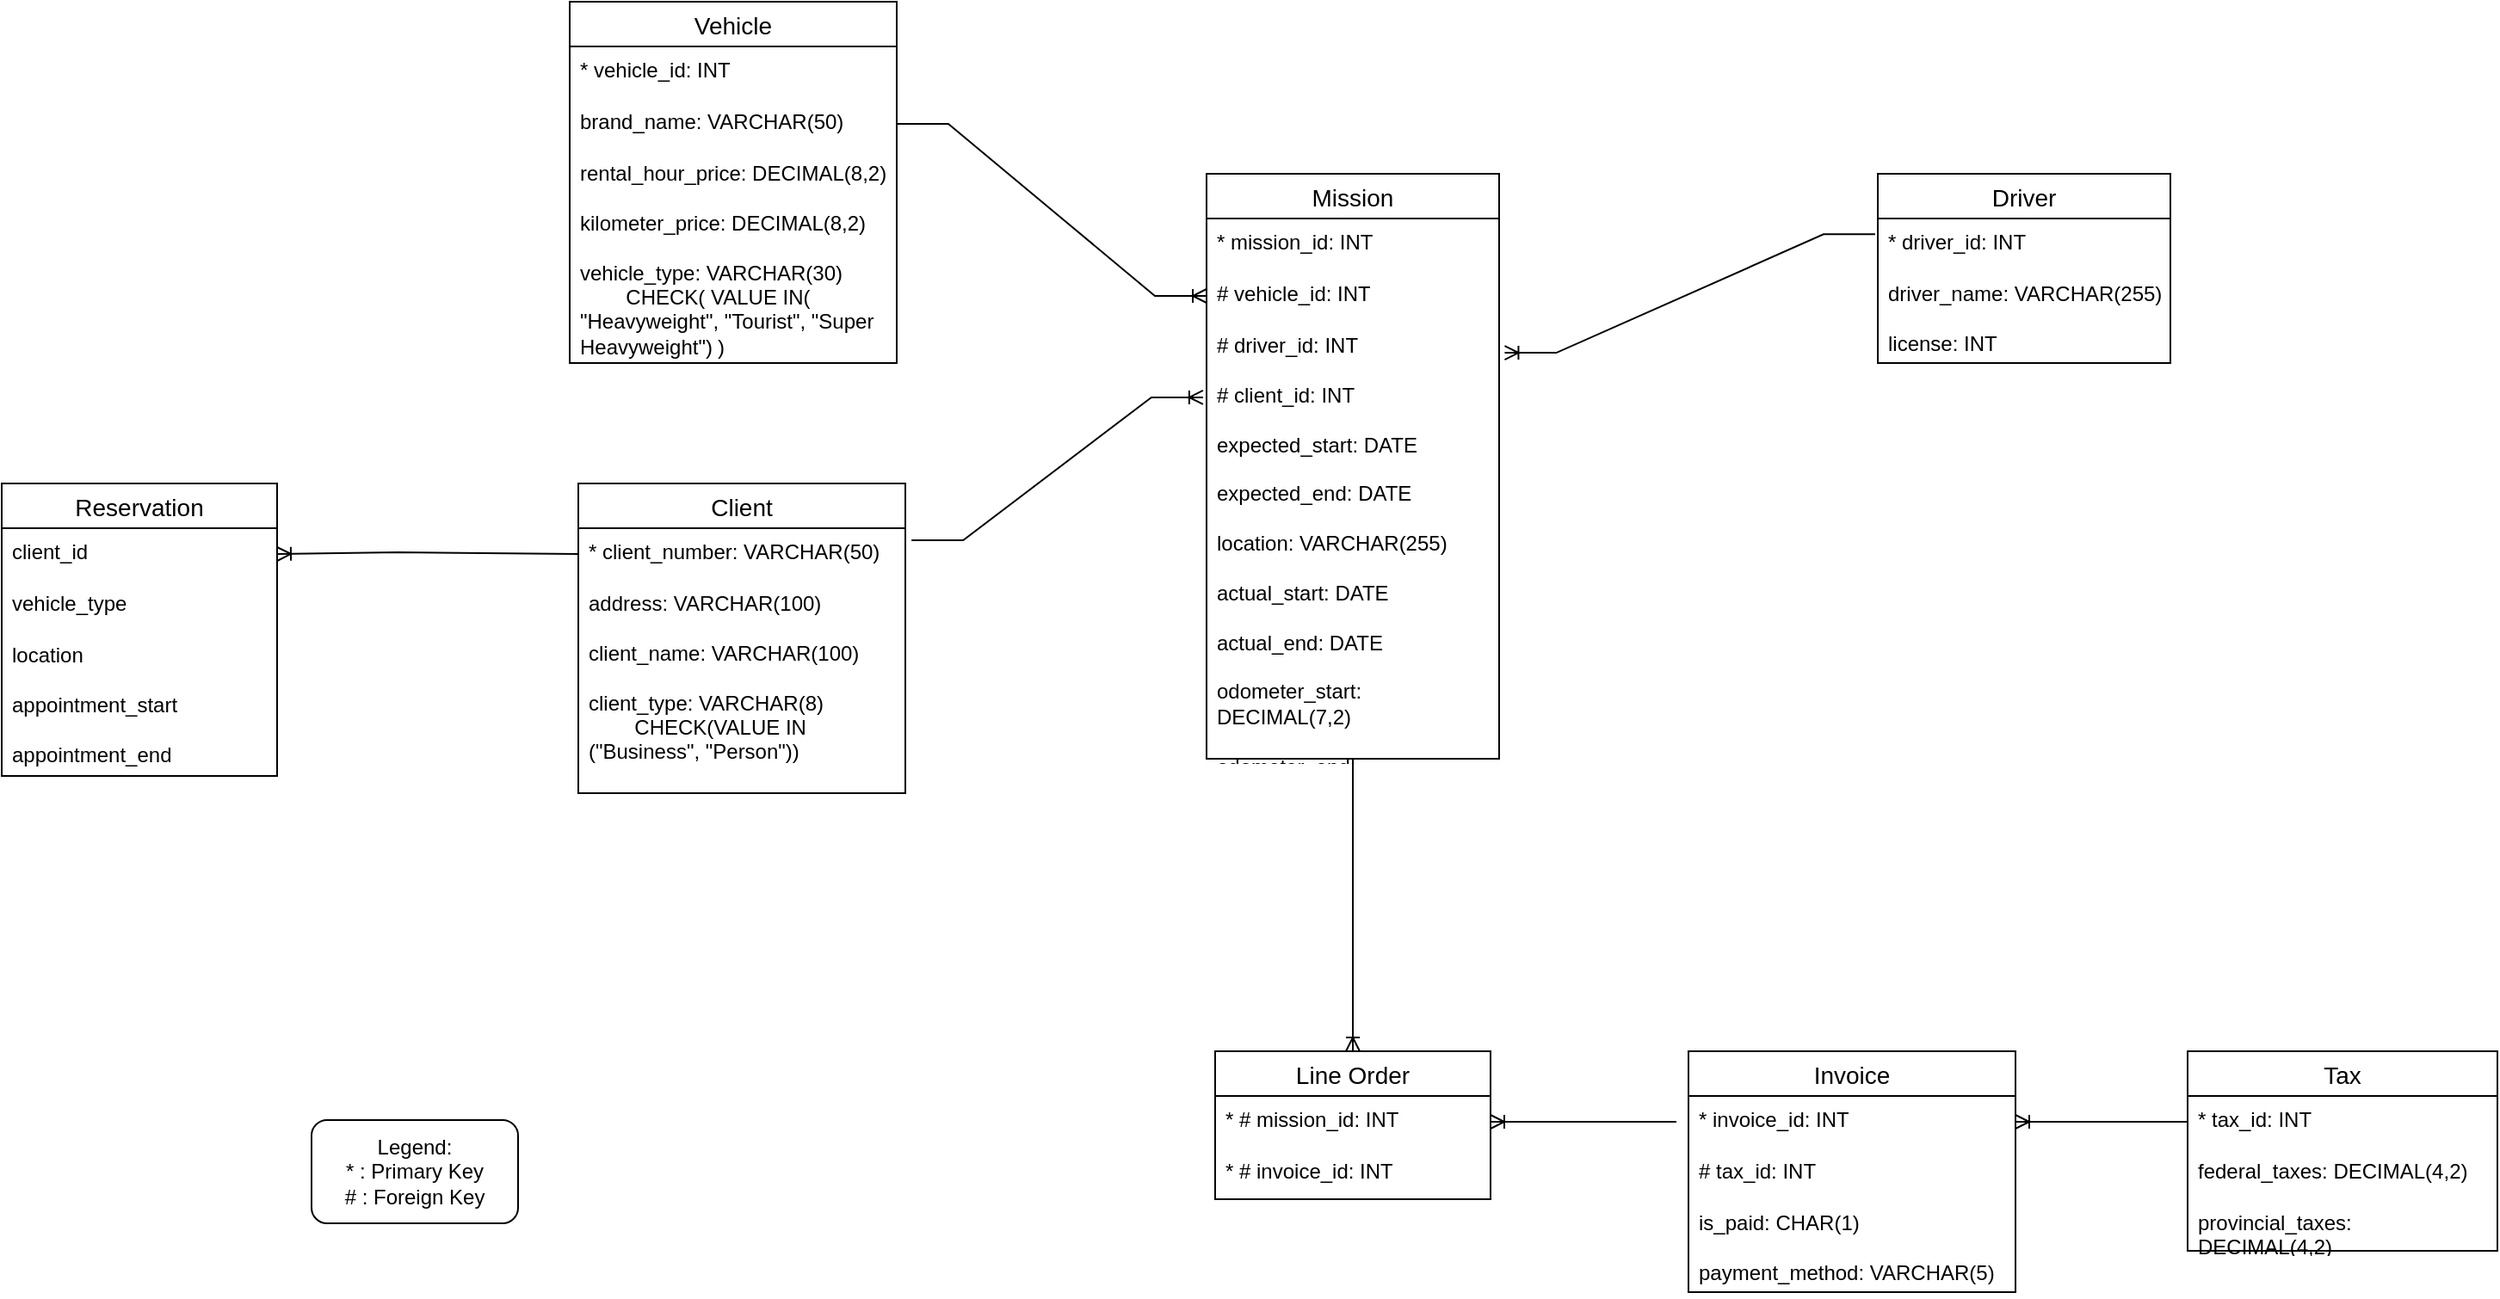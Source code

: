 <mxfile version="22.1.3" type="device">
  <diagram name="Page-1" id="cJZPm_-N0jz2pwpiDgFU">
    <mxGraphModel dx="1900" dy="511" grid="1" gridSize="10" guides="1" tooltips="1" connect="1" arrows="1" fold="1" page="1" pageScale="1" pageWidth="850" pageHeight="1100" math="0" shadow="0">
      <root>
        <mxCell id="0" />
        <mxCell id="1" parent="0" />
        <mxCell id="O5mIQ4d8pC3eldP-5ByP-1" value="Mission" style="swimlane;fontStyle=0;childLayout=stackLayout;horizontal=1;startSize=26;horizontalStack=0;resizeParent=1;resizeParentMax=0;resizeLast=0;collapsible=1;marginBottom=0;align=center;fontSize=14;" vertex="1" parent="1">
          <mxGeometry x="150" y="370" width="170" height="340" as="geometry" />
        </mxCell>
        <mxCell id="O5mIQ4d8pC3eldP-5ByP-2" value="* mission_id: INT" style="text;strokeColor=none;fillColor=none;spacingLeft=4;spacingRight=4;overflow=hidden;rotatable=0;points=[[0,0.5],[1,0.5]];portConstraint=eastwest;fontSize=12;whiteSpace=wrap;html=1;" vertex="1" parent="O5mIQ4d8pC3eldP-5ByP-1">
          <mxGeometry y="26" width="170" height="30" as="geometry" />
        </mxCell>
        <mxCell id="O5mIQ4d8pC3eldP-5ByP-3" value="# vehicle_id: INT&lt;br&gt;&lt;div&gt;&lt;br&gt;&lt;/div&gt;" style="text;strokeColor=none;fillColor=none;spacingLeft=4;spacingRight=4;overflow=hidden;rotatable=0;points=[[0,0.5],[1,0.5]];portConstraint=eastwest;fontSize=12;whiteSpace=wrap;html=1;" vertex="1" parent="O5mIQ4d8pC3eldP-5ByP-1">
          <mxGeometry y="56" width="170" height="30" as="geometry" />
        </mxCell>
        <mxCell id="O5mIQ4d8pC3eldP-5ByP-4" value="&lt;div&gt;# driver_id: INT&lt;br&gt;&lt;/div&gt;&lt;div&gt;&lt;br&gt;&lt;/div&gt;&lt;div&gt;# client_id: INT&lt;br&gt;&lt;/div&gt;&lt;div&gt;&lt;br&gt;&lt;/div&gt;&lt;div&gt;expected_start: DATE&lt;br&gt;&lt;/div&gt;&lt;div&gt;&lt;br&gt;&lt;/div&gt;&lt;div&gt;expected_end: DATE&lt;br&gt;&lt;/div&gt;&lt;div&gt;&lt;br&gt;&lt;/div&gt;&lt;div&gt;location: VARCHAR(255)&lt;br&gt;&lt;/div&gt;&lt;div&gt;&lt;br&gt;&lt;/div&gt;&lt;div&gt;actual_start: DATE&lt;br&gt;&lt;/div&gt;&lt;div&gt;&lt;br&gt;&lt;/div&gt;&lt;div&gt;actual_end: DATE&lt;br&gt;&lt;/div&gt;&lt;div&gt;&lt;br&gt;&lt;/div&gt;&lt;div&gt;odometer_start: DECIMAL(7,2)&lt;br&gt;&lt;/div&gt;&lt;div&gt;&lt;br&gt;&lt;/div&gt;&lt;div&gt;odometer_end: DECIMAL(7,2)&lt;br&gt;&lt;/div&gt;" style="text;strokeColor=none;fillColor=none;spacingLeft=4;spacingRight=4;overflow=hidden;rotatable=0;points=[[0,0.5],[1,0.5]];portConstraint=eastwest;fontSize=12;whiteSpace=wrap;html=1;" vertex="1" parent="O5mIQ4d8pC3eldP-5ByP-1">
          <mxGeometry y="86" width="170" height="254" as="geometry" />
        </mxCell>
        <mxCell id="O5mIQ4d8pC3eldP-5ByP-5" value="" style="edgeStyle=entityRelationEdgeStyle;fontSize=12;html=1;endArrow=ERoneToMany;rounded=0;entryX=0;entryY=0.5;entryDx=0;entryDy=0;exitX=1;exitY=0.5;exitDx=0;exitDy=0;" edge="1" parent="1" source="O5mIQ4d8pC3eldP-5ByP-8" target="O5mIQ4d8pC3eldP-5ByP-3">
          <mxGeometry width="100" height="100" relative="1" as="geometry">
            <mxPoint y="441" as="sourcePoint" />
            <mxPoint x="70" y="540" as="targetPoint" />
          </mxGeometry>
        </mxCell>
        <mxCell id="O5mIQ4d8pC3eldP-5ByP-6" value="Vehicle" style="swimlane;fontStyle=0;childLayout=stackLayout;horizontal=1;startSize=26;horizontalStack=0;resizeParent=1;resizeParentMax=0;resizeLast=0;collapsible=1;marginBottom=0;align=center;fontSize=14;" vertex="1" parent="1">
          <mxGeometry x="-220" y="270" width="190" height="210" as="geometry" />
        </mxCell>
        <mxCell id="O5mIQ4d8pC3eldP-5ByP-7" value="* vehicle_id: INT" style="text;strokeColor=none;fillColor=none;spacingLeft=4;spacingRight=4;overflow=hidden;rotatable=0;points=[[0,0.5],[1,0.5]];portConstraint=eastwest;fontSize=12;whiteSpace=wrap;html=1;" vertex="1" parent="O5mIQ4d8pC3eldP-5ByP-6">
          <mxGeometry y="26" width="190" height="30" as="geometry" />
        </mxCell>
        <mxCell id="O5mIQ4d8pC3eldP-5ByP-8" value="brand_name: VARCHAR(50)" style="text;strokeColor=none;fillColor=none;spacingLeft=4;spacingRight=4;overflow=hidden;rotatable=0;points=[[0,0.5],[1,0.5]];portConstraint=eastwest;fontSize=12;whiteSpace=wrap;html=1;" vertex="1" parent="O5mIQ4d8pC3eldP-5ByP-6">
          <mxGeometry y="56" width="190" height="30" as="geometry" />
        </mxCell>
        <mxCell id="O5mIQ4d8pC3eldP-5ByP-9" value="&lt;div&gt;rental_hour_price: DECIMAL(8,2)&lt;br&gt;&lt;/div&gt;&lt;div&gt;&lt;br&gt;&lt;/div&gt;&lt;div&gt;kilometer_price: DECIMAL(8,2)&lt;br&gt;&lt;/div&gt;&lt;div&gt;&lt;br&gt;&lt;/div&gt;&lt;div&gt;vehicle_type: VARCHAR(30)&lt;br&gt;&lt;/div&gt;&lt;div&gt;&lt;span style=&quot;white-space: pre;&quot;&gt;&#x9;&lt;/span&gt;CHECK( VALUE IN(&lt;/div&gt;&lt;div&gt;&quot;Heavyweight&quot;, &quot;Tourist&quot;, &quot;Super Heavyweight&quot;)&lt;span style=&quot;white-space: pre;&quot;&gt;&#x9;&lt;/span&gt;)&lt;br&gt;&lt;/div&gt;" style="text;strokeColor=none;fillColor=none;spacingLeft=4;spacingRight=4;overflow=hidden;rotatable=0;points=[[0,0.5],[1,0.5]];portConstraint=eastwest;fontSize=12;whiteSpace=wrap;html=1;" vertex="1" parent="O5mIQ4d8pC3eldP-5ByP-6">
          <mxGeometry y="86" width="190" height="124" as="geometry" />
        </mxCell>
        <mxCell id="O5mIQ4d8pC3eldP-5ByP-10" value="" style="edgeStyle=entityRelationEdgeStyle;fontSize=12;html=1;endArrow=ERoneToMany;rounded=0;entryX=1.019;entryY=0.071;entryDx=0;entryDy=0;entryPerimeter=0;exitX=-0.009;exitY=0.306;exitDx=0;exitDy=0;exitPerimeter=0;" edge="1" parent="1" source="O5mIQ4d8pC3eldP-5ByP-12" target="O5mIQ4d8pC3eldP-5ByP-4">
          <mxGeometry width="100" height="100" relative="1" as="geometry">
            <mxPoint x="540" y="471.0" as="sourcePoint" />
            <mxPoint x="450" y="510" as="targetPoint" />
          </mxGeometry>
        </mxCell>
        <mxCell id="O5mIQ4d8pC3eldP-5ByP-11" value="Driver" style="swimlane;fontStyle=0;childLayout=stackLayout;horizontal=1;startSize=26;horizontalStack=0;resizeParent=1;resizeParentMax=0;resizeLast=0;collapsible=1;marginBottom=0;align=center;fontSize=14;" vertex="1" parent="1">
          <mxGeometry x="540" y="370" width="170" height="110" as="geometry" />
        </mxCell>
        <mxCell id="O5mIQ4d8pC3eldP-5ByP-12" value="* driver_id: INT" style="text;strokeColor=none;fillColor=none;spacingLeft=4;spacingRight=4;overflow=hidden;rotatable=0;points=[[0,0.5],[1,0.5]];portConstraint=eastwest;fontSize=12;whiteSpace=wrap;html=1;" vertex="1" parent="O5mIQ4d8pC3eldP-5ByP-11">
          <mxGeometry y="26" width="170" height="30" as="geometry" />
        </mxCell>
        <mxCell id="O5mIQ4d8pC3eldP-5ByP-13" value="&lt;div&gt;driver_name: VARCHAR(255)&lt;/div&gt;&lt;div&gt;&lt;br&gt;&lt;/div&gt;&lt;div&gt;license: INT&lt;br&gt;&lt;/div&gt;" style="text;strokeColor=none;fillColor=none;spacingLeft=4;spacingRight=4;overflow=hidden;rotatable=0;points=[[0,0.5],[1,0.5]];portConstraint=eastwest;fontSize=12;whiteSpace=wrap;html=1;" vertex="1" parent="O5mIQ4d8pC3eldP-5ByP-11">
          <mxGeometry y="56" width="170" height="54" as="geometry" />
        </mxCell>
        <mxCell id="O5mIQ4d8pC3eldP-5ByP-14" value="Client" style="swimlane;fontStyle=0;childLayout=stackLayout;horizontal=1;startSize=26;horizontalStack=0;resizeParent=1;resizeParentMax=0;resizeLast=0;collapsible=1;marginBottom=0;align=center;fontSize=14;" vertex="1" parent="1">
          <mxGeometry x="-215" y="550" width="190" height="180" as="geometry" />
        </mxCell>
        <mxCell id="O5mIQ4d8pC3eldP-5ByP-15" value="* client_number: VARCHAR(50)" style="text;strokeColor=none;fillColor=none;spacingLeft=4;spacingRight=4;overflow=hidden;rotatable=0;points=[[0,0.5],[1,0.5]];portConstraint=eastwest;fontSize=12;whiteSpace=wrap;html=1;" vertex="1" parent="O5mIQ4d8pC3eldP-5ByP-14">
          <mxGeometry y="26" width="190" height="30" as="geometry" />
        </mxCell>
        <mxCell id="O5mIQ4d8pC3eldP-5ByP-16" value="&lt;div&gt;address: VARCHAR(100)&lt;/div&gt;&lt;div&gt;&lt;br&gt;&lt;/div&gt;&lt;div&gt;client_name: VARCHAR(100)&lt;br&gt;&lt;/div&gt;&lt;div&gt;&lt;br&gt;&lt;/div&gt;&lt;div&gt;client_type: VARCHAR(8)&lt;/div&gt;&lt;div&gt;&lt;span style=&quot;white-space: pre;&quot;&gt;&#x9;&lt;/span&gt;CHECK(VALUE IN (&quot;Business&quot;, &quot;Person&quot;))&lt;br&gt;&lt;/div&gt;" style="text;strokeColor=none;fillColor=none;spacingLeft=4;spacingRight=4;overflow=hidden;rotatable=0;points=[[0,0.5],[1,0.5]];portConstraint=eastwest;fontSize=12;whiteSpace=wrap;html=1;" vertex="1" parent="O5mIQ4d8pC3eldP-5ByP-14">
          <mxGeometry y="56" width="190" height="124" as="geometry" />
        </mxCell>
        <mxCell id="O5mIQ4d8pC3eldP-5ByP-17" value="" style="edgeStyle=entityRelationEdgeStyle;fontSize=12;html=1;endArrow=ERoneToMany;rounded=0;entryX=-0.012;entryY=0.173;entryDx=0;entryDy=0;exitX=1.019;exitY=0.233;exitDx=0;exitDy=0;exitPerimeter=0;entryPerimeter=0;" edge="1" parent="1" source="O5mIQ4d8pC3eldP-5ByP-15" target="O5mIQ4d8pC3eldP-5ByP-4">
          <mxGeometry width="100" height="100" relative="1" as="geometry">
            <mxPoint x="-100" y="750" as="sourcePoint" />
            <mxPoint y="650" as="targetPoint" />
            <Array as="points">
              <mxPoint x="50" y="560" />
            </Array>
          </mxGeometry>
        </mxCell>
        <mxCell id="O5mIQ4d8pC3eldP-5ByP-35" value="Line Order" style="swimlane;fontStyle=0;childLayout=stackLayout;horizontal=1;startSize=26;horizontalStack=0;resizeParent=1;resizeParentMax=0;resizeLast=0;collapsible=1;marginBottom=0;align=center;fontSize=14;" vertex="1" parent="1">
          <mxGeometry x="155" y="880" width="160" height="86" as="geometry" />
        </mxCell>
        <mxCell id="O5mIQ4d8pC3eldP-5ByP-36" value="* # mission_id: INT" style="text;strokeColor=none;fillColor=none;spacingLeft=4;spacingRight=4;overflow=hidden;rotatable=0;points=[[0,0.5],[1,0.5]];portConstraint=eastwest;fontSize=12;whiteSpace=wrap;html=1;" vertex="1" parent="O5mIQ4d8pC3eldP-5ByP-35">
          <mxGeometry y="26" width="160" height="30" as="geometry" />
        </mxCell>
        <mxCell id="O5mIQ4d8pC3eldP-5ByP-37" value="* # invoice_id: INT" style="text;strokeColor=none;fillColor=none;spacingLeft=4;spacingRight=4;overflow=hidden;rotatable=0;points=[[0,0.5],[1,0.5]];portConstraint=eastwest;fontSize=12;whiteSpace=wrap;html=1;" vertex="1" parent="O5mIQ4d8pC3eldP-5ByP-35">
          <mxGeometry y="56" width="160" height="30" as="geometry" />
        </mxCell>
        <mxCell id="O5mIQ4d8pC3eldP-5ByP-38" value="Invoice" style="swimlane;fontStyle=0;childLayout=stackLayout;horizontal=1;startSize=26;horizontalStack=0;resizeParent=1;resizeParentMax=0;resizeLast=0;collapsible=1;marginBottom=0;align=center;fontSize=14;" vertex="1" parent="1">
          <mxGeometry x="430" y="880" width="190" height="140" as="geometry" />
        </mxCell>
        <mxCell id="O5mIQ4d8pC3eldP-5ByP-39" value="* invoice_id: INT" style="text;strokeColor=none;fillColor=none;spacingLeft=4;spacingRight=4;overflow=hidden;rotatable=0;points=[[0,0.5],[1,0.5]];portConstraint=eastwest;fontSize=12;whiteSpace=wrap;html=1;" vertex="1" parent="O5mIQ4d8pC3eldP-5ByP-38">
          <mxGeometry y="26" width="190" height="30" as="geometry" />
        </mxCell>
        <mxCell id="O5mIQ4d8pC3eldP-5ByP-40" value="# tax_id: INT" style="text;strokeColor=none;fillColor=none;spacingLeft=4;spacingRight=4;overflow=hidden;rotatable=0;points=[[0,0.5],[1,0.5]];portConstraint=eastwest;fontSize=12;whiteSpace=wrap;html=1;" vertex="1" parent="O5mIQ4d8pC3eldP-5ByP-38">
          <mxGeometry y="56" width="190" height="30" as="geometry" />
        </mxCell>
        <mxCell id="O5mIQ4d8pC3eldP-5ByP-41" value="&lt;div&gt;is_paid: CHAR(1)&lt;br&gt;&lt;/div&gt;&lt;div&gt;&lt;br&gt;&lt;/div&gt;&lt;div&gt;payment_method: VARCHAR(5)&lt;br&gt;&lt;/div&gt;" style="text;strokeColor=none;fillColor=none;spacingLeft=4;spacingRight=4;overflow=hidden;rotatable=0;points=[[0,0.5],[1,0.5]];portConstraint=eastwest;fontSize=12;whiteSpace=wrap;html=1;" vertex="1" parent="O5mIQ4d8pC3eldP-5ByP-38">
          <mxGeometry y="86" width="190" height="54" as="geometry" />
        </mxCell>
        <mxCell id="O5mIQ4d8pC3eldP-5ByP-42" value="" style="fontSize=12;html=1;endArrow=ERoneToMany;rounded=0;exitX=0.5;exitY=1;exitDx=0;exitDy=0;exitPerimeter=0;entryX=0.5;entryY=0;entryDx=0;entryDy=0;" edge="1" parent="1" source="O5mIQ4d8pC3eldP-5ByP-4" target="O5mIQ4d8pC3eldP-5ByP-35">
          <mxGeometry width="100" height="100" relative="1" as="geometry">
            <mxPoint x="211" y="750" as="sourcePoint" />
            <mxPoint x="230" y="870" as="targetPoint" />
          </mxGeometry>
        </mxCell>
        <mxCell id="O5mIQ4d8pC3eldP-5ByP-43" value="" style="fontSize=12;html=1;endArrow=ERoneToMany;rounded=0;exitX=-0.037;exitY=0.5;exitDx=0;exitDy=0;exitPerimeter=0;entryX=1;entryY=0.5;entryDx=0;entryDy=0;" edge="1" parent="1" source="O5mIQ4d8pC3eldP-5ByP-39" target="O5mIQ4d8pC3eldP-5ByP-36">
          <mxGeometry width="100" height="100" relative="1" as="geometry">
            <mxPoint x="180" y="1170" as="sourcePoint" />
            <mxPoint x="280" y="1070" as="targetPoint" />
          </mxGeometry>
        </mxCell>
        <mxCell id="O5mIQ4d8pC3eldP-5ByP-44" value="Reservation" style="swimlane;fontStyle=0;childLayout=stackLayout;horizontal=1;startSize=26;horizontalStack=0;resizeParent=1;resizeParentMax=0;resizeLast=0;collapsible=1;marginBottom=0;align=center;fontSize=14;" vertex="1" parent="1">
          <mxGeometry x="-550" y="550" width="160" height="170" as="geometry" />
        </mxCell>
        <mxCell id="O5mIQ4d8pC3eldP-5ByP-45" value="client_id" style="text;strokeColor=none;fillColor=none;spacingLeft=4;spacingRight=4;overflow=hidden;rotatable=0;points=[[0,0.5],[1,0.5]];portConstraint=eastwest;fontSize=12;whiteSpace=wrap;html=1;" vertex="1" parent="O5mIQ4d8pC3eldP-5ByP-44">
          <mxGeometry y="26" width="160" height="30" as="geometry" />
        </mxCell>
        <mxCell id="O5mIQ4d8pC3eldP-5ByP-46" value="vehicle_type" style="text;strokeColor=none;fillColor=none;spacingLeft=4;spacingRight=4;overflow=hidden;rotatable=0;points=[[0,0.5],[1,0.5]];portConstraint=eastwest;fontSize=12;whiteSpace=wrap;html=1;" vertex="1" parent="O5mIQ4d8pC3eldP-5ByP-44">
          <mxGeometry y="56" width="160" height="30" as="geometry" />
        </mxCell>
        <mxCell id="O5mIQ4d8pC3eldP-5ByP-47" value="&lt;div&gt;location&lt;/div&gt;&lt;div&gt;&lt;br&gt;&lt;/div&gt;&lt;div&gt;appointment_start&lt;/div&gt;&lt;div&gt;&lt;br&gt;&lt;/div&gt;&lt;div&gt;appointment_end&lt;br&gt;&lt;/div&gt;&lt;div&gt;&lt;br&gt;&lt;/div&gt;&lt;div&gt;&lt;br&gt;&lt;/div&gt;" style="text;strokeColor=none;fillColor=none;spacingLeft=4;spacingRight=4;overflow=hidden;rotatable=0;points=[[0,0.5],[1,0.5]];portConstraint=eastwest;fontSize=12;whiteSpace=wrap;html=1;" vertex="1" parent="O5mIQ4d8pC3eldP-5ByP-44">
          <mxGeometry y="86" width="160" height="84" as="geometry" />
        </mxCell>
        <mxCell id="O5mIQ4d8pC3eldP-5ByP-57" value="Tax" style="swimlane;fontStyle=0;childLayout=stackLayout;horizontal=1;startSize=26;horizontalStack=0;resizeParent=1;resizeParentMax=0;resizeLast=0;collapsible=1;marginBottom=0;align=center;fontSize=14;" vertex="1" parent="1">
          <mxGeometry x="720" y="880" width="180" height="116" as="geometry" />
        </mxCell>
        <mxCell id="O5mIQ4d8pC3eldP-5ByP-58" value="* tax_id: INT&lt;span style=&quot;white-space: pre;&quot;&gt;&#x9;&lt;/span&gt;" style="text;strokeColor=none;fillColor=none;spacingLeft=4;spacingRight=4;overflow=hidden;rotatable=0;points=[[0,0.5],[1,0.5]];portConstraint=eastwest;fontSize=12;whiteSpace=wrap;html=1;" vertex="1" parent="O5mIQ4d8pC3eldP-5ByP-57">
          <mxGeometry y="26" width="180" height="30" as="geometry" />
        </mxCell>
        <mxCell id="O5mIQ4d8pC3eldP-5ByP-59" value="federal_taxes: DECIMAL(4,2)" style="text;strokeColor=none;fillColor=none;spacingLeft=4;spacingRight=4;overflow=hidden;rotatable=0;points=[[0,0.5],[1,0.5]];portConstraint=eastwest;fontSize=12;whiteSpace=wrap;html=1;" vertex="1" parent="O5mIQ4d8pC3eldP-5ByP-57">
          <mxGeometry y="56" width="180" height="30" as="geometry" />
        </mxCell>
        <mxCell id="O5mIQ4d8pC3eldP-5ByP-60" value="provincial_taxes: DECIMAL(4,2)" style="text;strokeColor=none;fillColor=none;spacingLeft=4;spacingRight=4;overflow=hidden;rotatable=0;points=[[0,0.5],[1,0.5]];portConstraint=eastwest;fontSize=12;whiteSpace=wrap;html=1;" vertex="1" parent="O5mIQ4d8pC3eldP-5ByP-57">
          <mxGeometry y="86" width="180" height="30" as="geometry" />
        </mxCell>
        <mxCell id="O5mIQ4d8pC3eldP-5ByP-61" value="" style="fontSize=12;html=1;endArrow=ERoneToMany;rounded=0;exitX=0;exitY=0.5;exitDx=0;exitDy=0;entryX=1;entryY=0.5;entryDx=0;entryDy=0;" edge="1" parent="1" source="O5mIQ4d8pC3eldP-5ByP-58" target="O5mIQ4d8pC3eldP-5ByP-39">
          <mxGeometry width="100" height="100" relative="1" as="geometry">
            <mxPoint x="824" y="850" as="sourcePoint" />
            <mxPoint x="680" y="850" as="targetPoint" />
          </mxGeometry>
        </mxCell>
        <mxCell id="O5mIQ4d8pC3eldP-5ByP-62" value="" style="fontSize=12;html=1;endArrow=ERoneToMany;rounded=0;exitX=0;exitY=0.5;exitDx=0;exitDy=0;entryX=1;entryY=0.5;entryDx=0;entryDy=0;" edge="1" parent="1" source="O5mIQ4d8pC3eldP-5ByP-15" target="O5mIQ4d8pC3eldP-5ByP-45">
          <mxGeometry width="100" height="100" relative="1" as="geometry">
            <mxPoint x="-130" y="500" as="sourcePoint" />
            <mxPoint x="-274" y="500" as="targetPoint" />
            <Array as="points">
              <mxPoint x="-320" y="590" />
            </Array>
          </mxGeometry>
        </mxCell>
        <mxCell id="O5mIQ4d8pC3eldP-5ByP-63" value="Legend:&lt;br&gt;* : Primary Key&lt;br&gt;# : Foreign Key" style="rounded=1;whiteSpace=wrap;html=1;" vertex="1" parent="1">
          <mxGeometry x="-370" y="920" width="120" height="60" as="geometry" />
        </mxCell>
      </root>
    </mxGraphModel>
  </diagram>
</mxfile>
